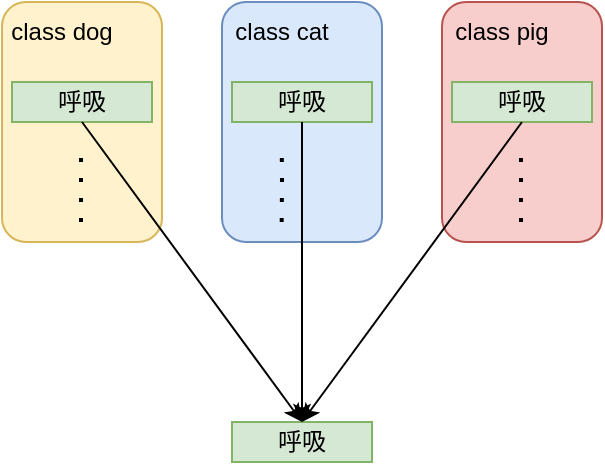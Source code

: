 <mxfile version="26.0.14">
  <diagram name="第 1 页" id="bPMIMUnnVZ51AsMIhVQp">
    <mxGraphModel dx="1316" dy="323" grid="1" gridSize="10" guides="1" tooltips="1" connect="1" arrows="1" fold="1" page="1" pageScale="1" pageWidth="827" pageHeight="1169" math="0" shadow="0">
      <root>
        <mxCell id="0" />
        <mxCell id="1" parent="0" />
        <mxCell id="ikPtMA8YlD2nCyeHiFWI-1" value="" style="rounded=1;whiteSpace=wrap;html=1;fillColor=#fff2cc;strokeColor=#d6b656;" vertex="1" parent="1">
          <mxGeometry x="-30" y="170" width="80" height="120" as="geometry" />
        </mxCell>
        <mxCell id="ikPtMA8YlD2nCyeHiFWI-5" value="" style="rounded=1;whiteSpace=wrap;html=1;fillColor=#dae8fc;strokeColor=#6c8ebf;" vertex="1" parent="1">
          <mxGeometry x="80" y="170" width="80" height="120" as="geometry" />
        </mxCell>
        <mxCell id="ikPtMA8YlD2nCyeHiFWI-6" value="" style="rounded=1;whiteSpace=wrap;html=1;fillColor=#f8cecc;strokeColor=#b85450;" vertex="1" parent="1">
          <mxGeometry x="190" y="170" width="80" height="120" as="geometry" />
        </mxCell>
        <mxCell id="ikPtMA8YlD2nCyeHiFWI-7" value="class dog" style="text;html=1;align=center;verticalAlign=middle;whiteSpace=wrap;rounded=0;" vertex="1" parent="1">
          <mxGeometry x="-30" y="170" width="60" height="30" as="geometry" />
        </mxCell>
        <mxCell id="ikPtMA8YlD2nCyeHiFWI-8" value="class cat" style="text;html=1;align=center;verticalAlign=middle;whiteSpace=wrap;rounded=0;" vertex="1" parent="1">
          <mxGeometry x="80" y="170" width="60" height="30" as="geometry" />
        </mxCell>
        <mxCell id="ikPtMA8YlD2nCyeHiFWI-9" value="class pig" style="text;html=1;align=center;verticalAlign=middle;whiteSpace=wrap;rounded=0;" vertex="1" parent="1">
          <mxGeometry x="190" y="170" width="60" height="30" as="geometry" />
        </mxCell>
        <mxCell id="ikPtMA8YlD2nCyeHiFWI-10" value="呼吸" style="rounded=0;whiteSpace=wrap;html=1;fillColor=#d5e8d4;strokeColor=#82b366;" vertex="1" parent="1">
          <mxGeometry x="-25" y="210" width="70" height="20" as="geometry" />
        </mxCell>
        <mxCell id="ikPtMA8YlD2nCyeHiFWI-11" value="呼吸" style="rounded=0;whiteSpace=wrap;html=1;fillColor=#d5e8d4;strokeColor=#82b366;" vertex="1" parent="1">
          <mxGeometry x="85" y="210" width="70" height="20" as="geometry" />
        </mxCell>
        <mxCell id="ikPtMA8YlD2nCyeHiFWI-12" value="呼吸" style="rounded=0;whiteSpace=wrap;html=1;fillColor=#d5e8d4;strokeColor=#82b366;" vertex="1" parent="1">
          <mxGeometry x="195" y="210" width="70" height="20" as="geometry" />
        </mxCell>
        <mxCell id="ikPtMA8YlD2nCyeHiFWI-13" value="" style="endArrow=none;dashed=1;html=1;rounded=0;dashPattern=1 4;strokeWidth=2;" edge="1" parent="1">
          <mxGeometry width="50" height="50" relative="1" as="geometry">
            <mxPoint x="9.5" y="280" as="sourcePoint" />
            <mxPoint x="9.5" y="240" as="targetPoint" />
          </mxGeometry>
        </mxCell>
        <mxCell id="ikPtMA8YlD2nCyeHiFWI-14" value="" style="endArrow=none;dashed=1;html=1;rounded=0;dashPattern=1 4;strokeWidth=2;" edge="1" parent="1">
          <mxGeometry width="50" height="50" relative="1" as="geometry">
            <mxPoint x="109.85" y="280" as="sourcePoint" />
            <mxPoint x="109.85" y="240" as="targetPoint" />
            <Array as="points">
              <mxPoint x="110" y="260" />
            </Array>
          </mxGeometry>
        </mxCell>
        <mxCell id="ikPtMA8YlD2nCyeHiFWI-16" value="" style="endArrow=none;dashed=1;html=1;rounded=0;dashPattern=1 4;strokeWidth=2;" edge="1" parent="1">
          <mxGeometry width="50" height="50" relative="1" as="geometry">
            <mxPoint x="229.5" y="280" as="sourcePoint" />
            <mxPoint x="229.5" y="240" as="targetPoint" />
          </mxGeometry>
        </mxCell>
        <mxCell id="ikPtMA8YlD2nCyeHiFWI-17" value="呼吸" style="rounded=0;whiteSpace=wrap;html=1;fillColor=#d5e8d4;strokeColor=#82b366;" vertex="1" parent="1">
          <mxGeometry x="85" y="380" width="70" height="20" as="geometry" />
        </mxCell>
        <mxCell id="ikPtMA8YlD2nCyeHiFWI-18" value="" style="endArrow=classic;html=1;rounded=0;exitX=0.5;exitY=1;exitDx=0;exitDy=0;entryX=0.5;entryY=0;entryDx=0;entryDy=0;" edge="1" parent="1" source="ikPtMA8YlD2nCyeHiFWI-10" target="ikPtMA8YlD2nCyeHiFWI-17">
          <mxGeometry width="50" height="50" relative="1" as="geometry">
            <mxPoint x="40" y="490" as="sourcePoint" />
            <mxPoint x="90" y="440" as="targetPoint" />
          </mxGeometry>
        </mxCell>
        <mxCell id="ikPtMA8YlD2nCyeHiFWI-19" value="" style="endArrow=classic;html=1;rounded=0;exitX=0.5;exitY=1;exitDx=0;exitDy=0;entryX=0.5;entryY=0;entryDx=0;entryDy=0;" edge="1" parent="1" source="ikPtMA8YlD2nCyeHiFWI-12" target="ikPtMA8YlD2nCyeHiFWI-17">
          <mxGeometry width="50" height="50" relative="1" as="geometry">
            <mxPoint x="20" y="240" as="sourcePoint" />
            <mxPoint x="130" y="390" as="targetPoint" />
          </mxGeometry>
        </mxCell>
        <mxCell id="ikPtMA8YlD2nCyeHiFWI-20" value="" style="endArrow=classic;html=1;rounded=0;exitX=0.5;exitY=1;exitDx=0;exitDy=0;entryX=0.5;entryY=0;entryDx=0;entryDy=0;" edge="1" parent="1">
          <mxGeometry width="50" height="50" relative="1" as="geometry">
            <mxPoint x="120.0" y="230" as="sourcePoint" />
            <mxPoint x="120.0" y="380" as="targetPoint" />
          </mxGeometry>
        </mxCell>
      </root>
    </mxGraphModel>
  </diagram>
</mxfile>
